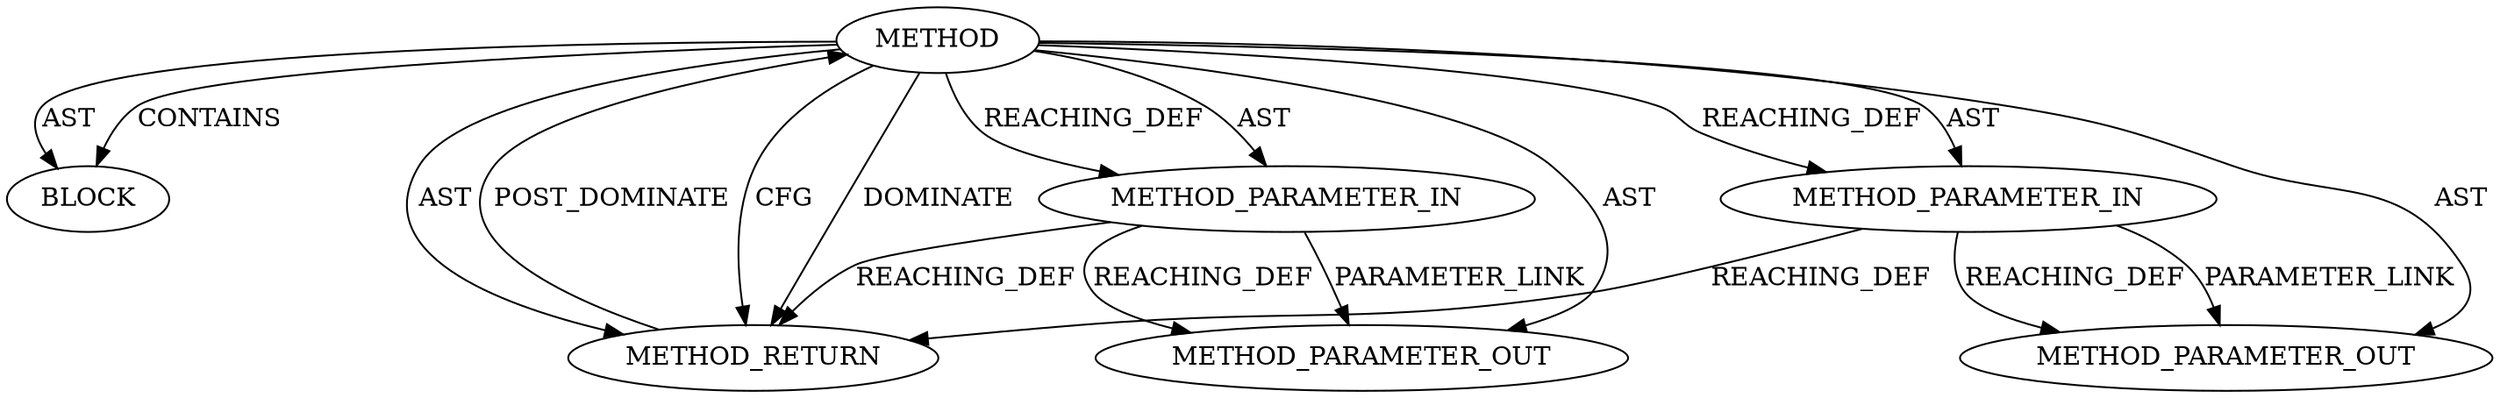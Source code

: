 digraph {
  12230 [label=BLOCK ORDER=1 ARGUMENT_INDEX=1 CODE="<empty>" TYPE_FULL_NAME="ANY"]
  12231 [label=METHOD_RETURN ORDER=2 CODE="RET" TYPE_FULL_NAME="ANY" EVALUATION_STRATEGY="BY_VALUE"]
  12228 [label=METHOD_PARAMETER_IN ORDER=1 CODE="p1" IS_VARIADIC=false TYPE_FULL_NAME="ANY" EVALUATION_STRATEGY="BY_VALUE" INDEX=1 NAME="p1"]
  12229 [label=METHOD_PARAMETER_IN ORDER=2 CODE="p2" IS_VARIADIC=false TYPE_FULL_NAME="ANY" EVALUATION_STRATEGY="BY_VALUE" INDEX=2 NAME="p2"]
  12227 [label=METHOD AST_PARENT_TYPE="NAMESPACE_BLOCK" AST_PARENT_FULL_NAME="<global>" ORDER=0 CODE="<empty>" FULL_NAME="<operator>.cast" IS_EXTERNAL=true FILENAME="<empty>" SIGNATURE="" NAME="<operator>.cast"]
  13391 [label=METHOD_PARAMETER_OUT ORDER=1 CODE="p1" IS_VARIADIC=false TYPE_FULL_NAME="ANY" EVALUATION_STRATEGY="BY_VALUE" INDEX=1 NAME="p1"]
  13392 [label=METHOD_PARAMETER_OUT ORDER=2 CODE="p2" IS_VARIADIC=false TYPE_FULL_NAME="ANY" EVALUATION_STRATEGY="BY_VALUE" INDEX=2 NAME="p2"]
  12227 -> 12231 [label=CFG ]
  12229 -> 13392 [label=REACHING_DEF VARIABLE="p2"]
  12227 -> 12230 [label=AST ]
  12227 -> 13391 [label=AST ]
  12227 -> 12231 [label=DOMINATE ]
  12229 -> 13392 [label=PARAMETER_LINK ]
  12231 -> 12227 [label=POST_DOMINATE ]
  12229 -> 12231 [label=REACHING_DEF VARIABLE="p2"]
  12227 -> 13392 [label=AST ]
  12227 -> 12229 [label=REACHING_DEF VARIABLE=""]
  12227 -> 12231 [label=AST ]
  12227 -> 12228 [label=REACHING_DEF VARIABLE=""]
  12227 -> 12228 [label=AST ]
  12227 -> 12229 [label=AST ]
  12228 -> 13391 [label=PARAMETER_LINK ]
  12228 -> 12231 [label=REACHING_DEF VARIABLE="p1"]
  12228 -> 13391 [label=REACHING_DEF VARIABLE="p1"]
  12227 -> 12230 [label=CONTAINS ]
}
